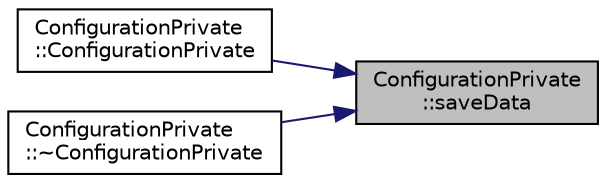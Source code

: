 digraph "ConfigurationPrivate::saveData"
{
 // LATEX_PDF_SIZE
  edge [fontname="Helvetica",fontsize="10",labelfontname="Helvetica",labelfontsize="10"];
  node [fontname="Helvetica",fontsize="10",shape=record];
  rankdir="RL";
  Node1 [label="ConfigurationPrivate\l::saveData",height=0.2,width=0.4,color="black", fillcolor="grey75", style="filled", fontcolor="black",tooltip=" "];
  Node1 -> Node2 [dir="back",color="midnightblue",fontsize="10",style="solid",fontname="Helvetica"];
  Node2 [label="ConfigurationPrivate\l::ConfigurationPrivate",height=0.2,width=0.4,color="black", fillcolor="white", style="filled",URL="$class_configuration_private.html#a0ca4e07e477b799ed56fad66246d776a",tooltip=" "];
  Node1 -> Node3 [dir="back",color="midnightblue",fontsize="10",style="solid",fontname="Helvetica"];
  Node3 [label="ConfigurationPrivate\l::~ConfigurationPrivate",height=0.2,width=0.4,color="black", fillcolor="white", style="filled",URL="$class_configuration_private.html#af6553be86675ce9c8b039935cd47deec",tooltip=" "];
}
